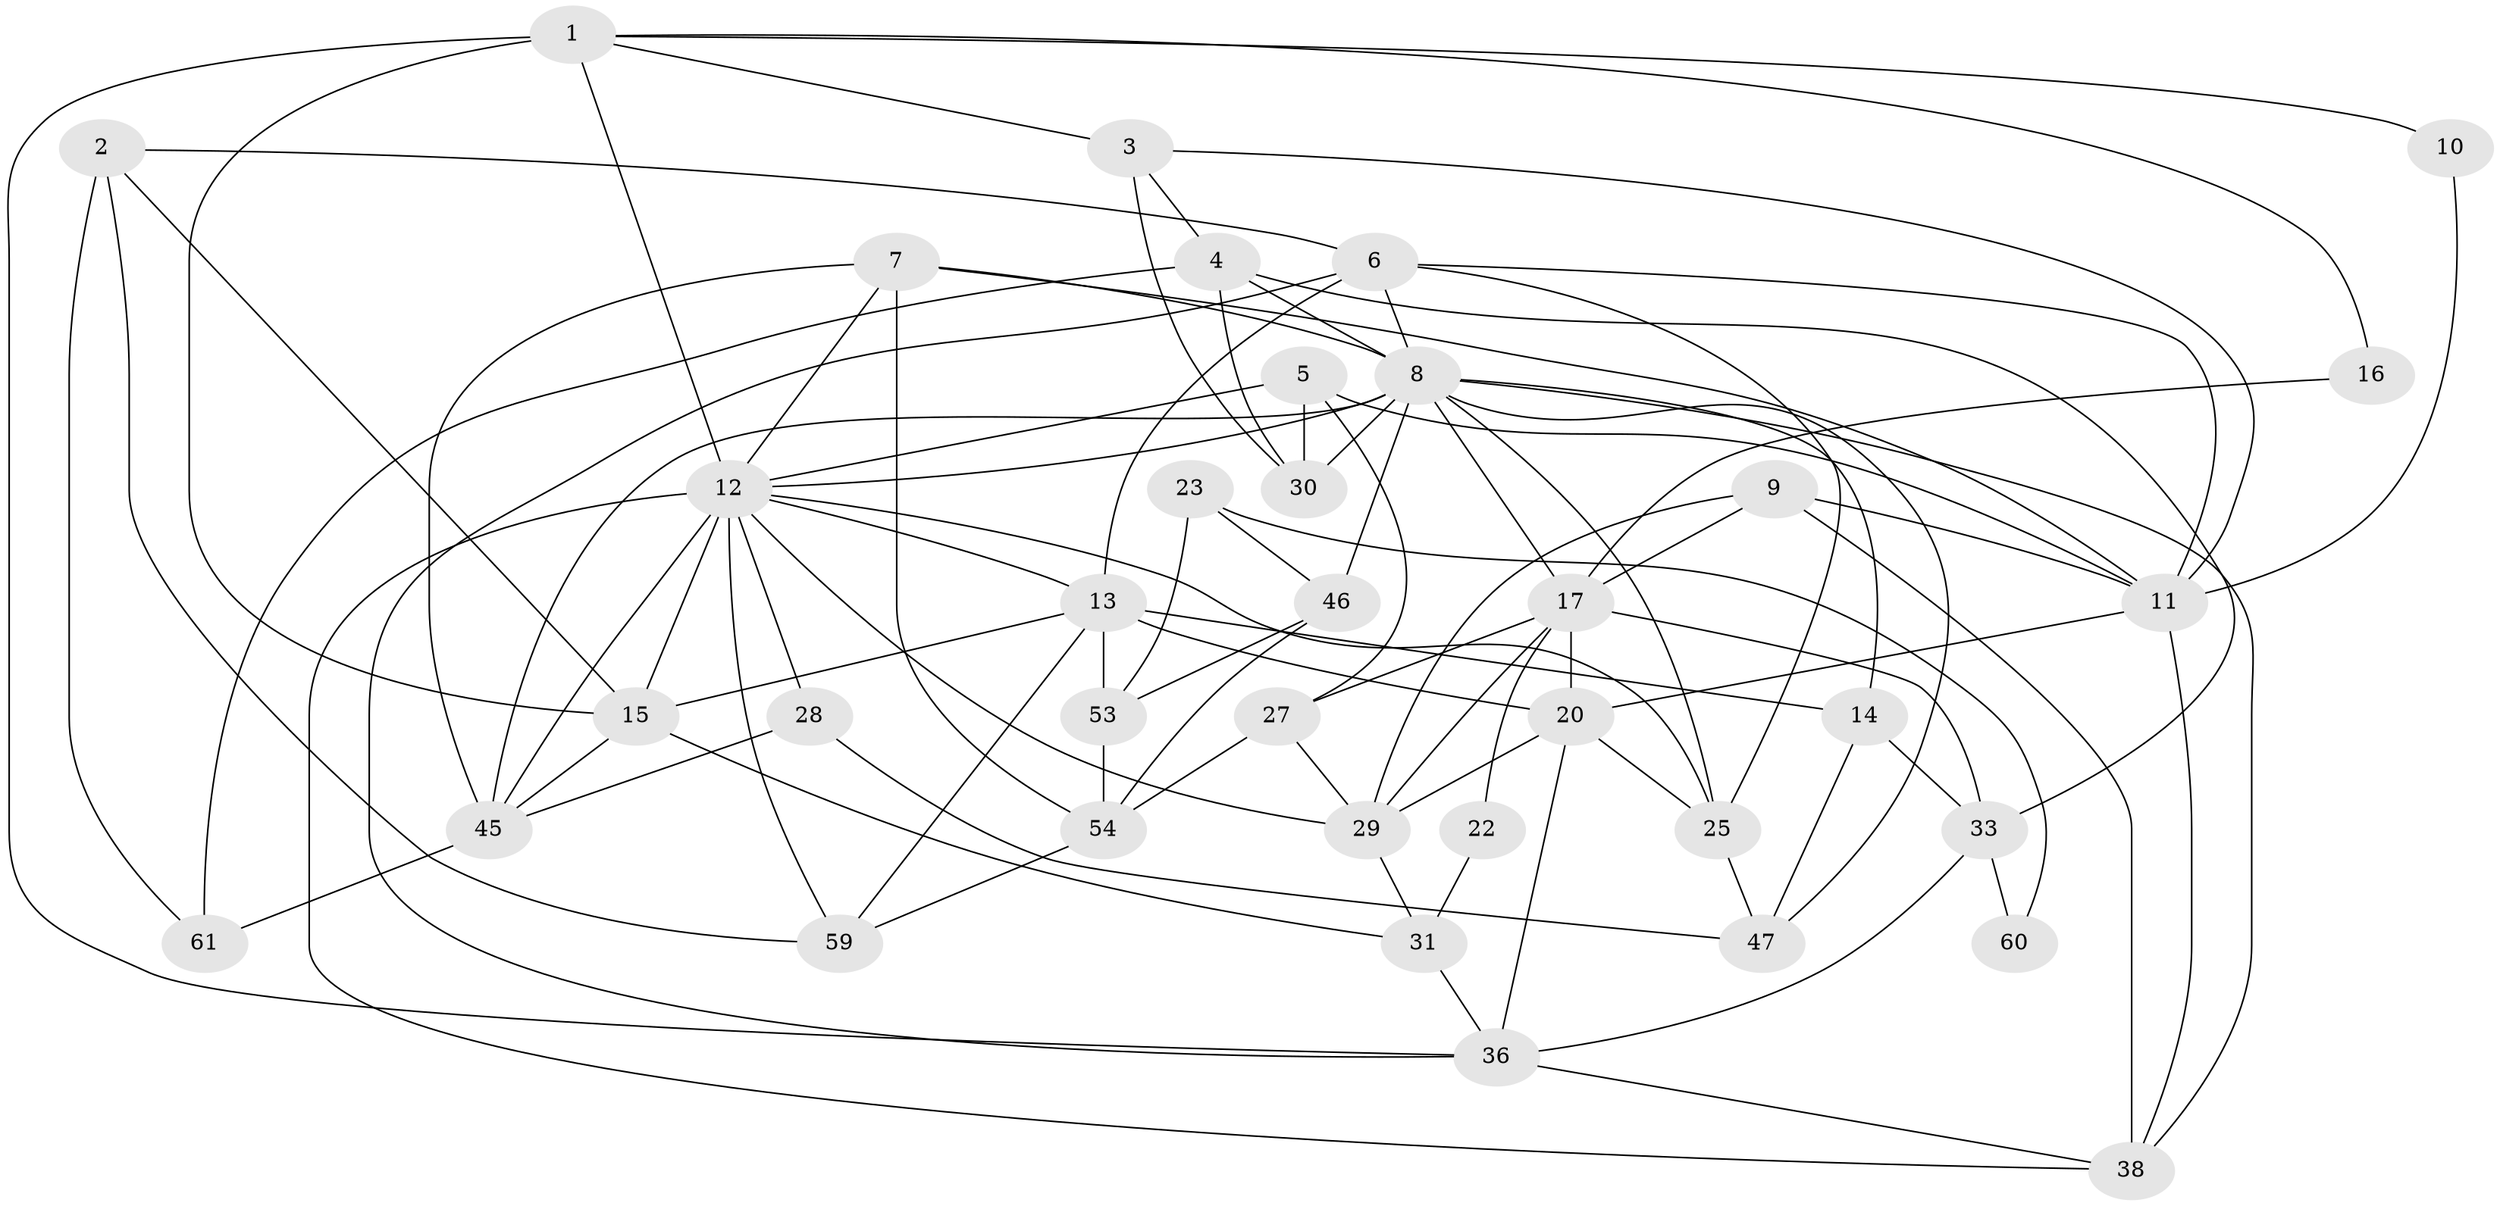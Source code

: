 // original degree distribution, {7: 0.016129032258064516, 4: 0.3709677419354839, 3: 0.20967741935483872, 5: 0.1935483870967742, 2: 0.11290322580645161, 6: 0.0967741935483871}
// Generated by graph-tools (version 1.1) at 2025/18/03/04/25 18:18:37]
// undirected, 37 vertices, 92 edges
graph export_dot {
graph [start="1"]
  node [color=gray90,style=filled];
  1 [super="+52"];
  2;
  3 [super="+43"];
  4;
  5 [super="+21"];
  6 [super="+40"];
  7 [super="+24"];
  8 [super="+41+34"];
  9 [super="+57"];
  10;
  11 [super="+51"];
  12 [super="+55+42+18"];
  13 [super="+19"];
  14;
  15 [super="+35"];
  16;
  17 [super="+49"];
  20 [super="+39"];
  22;
  23;
  25;
  27;
  28;
  29;
  30 [super="+32"];
  31;
  33 [super="+37"];
  36;
  38;
  45 [super="+48"];
  46;
  47;
  53;
  54 [super="+56"];
  59;
  60;
  61;
  1 -- 15;
  1 -- 36;
  1 -- 10;
  1 -- 12 [weight=3];
  1 -- 3;
  1 -- 16;
  2 -- 59;
  2 -- 6;
  2 -- 15;
  2 -- 61;
  3 -- 30;
  3 -- 4;
  3 -- 11;
  4 -- 8;
  4 -- 61;
  4 -- 30;
  4 -- 33;
  5 -- 27;
  5 -- 11;
  5 -- 12;
  5 -- 30 [weight=2];
  6 -- 36;
  6 -- 25;
  6 -- 13;
  6 -- 8;
  6 -- 11;
  7 -- 45;
  7 -- 54;
  7 -- 11;
  7 -- 12;
  7 -- 8;
  8 -- 46;
  8 -- 12 [weight=2];
  8 -- 45;
  8 -- 14 [weight=2];
  8 -- 17;
  8 -- 30;
  8 -- 38;
  8 -- 25;
  8 -- 47;
  9 -- 38;
  9 -- 29;
  9 -- 17;
  9 -- 11;
  10 -- 11;
  11 -- 38;
  11 -- 20;
  12 -- 28;
  12 -- 25;
  12 -- 29;
  12 -- 13;
  12 -- 38;
  12 -- 45;
  12 -- 15;
  12 -- 59;
  13 -- 15;
  13 -- 53;
  13 -- 59;
  13 -- 20;
  13 -- 14;
  14 -- 33;
  14 -- 47;
  15 -- 31;
  15 -- 45;
  16 -- 17;
  17 -- 29;
  17 -- 20;
  17 -- 22;
  17 -- 27;
  17 -- 33;
  20 -- 36;
  20 -- 29;
  20 -- 25;
  22 -- 31;
  23 -- 46;
  23 -- 53;
  23 -- 60;
  25 -- 47;
  27 -- 29;
  27 -- 54;
  28 -- 47;
  28 -- 45;
  29 -- 31;
  31 -- 36;
  33 -- 36;
  33 -- 60;
  36 -- 38;
  45 -- 61 [weight=2];
  46 -- 54;
  46 -- 53;
  53 -- 54;
  54 -- 59;
}
